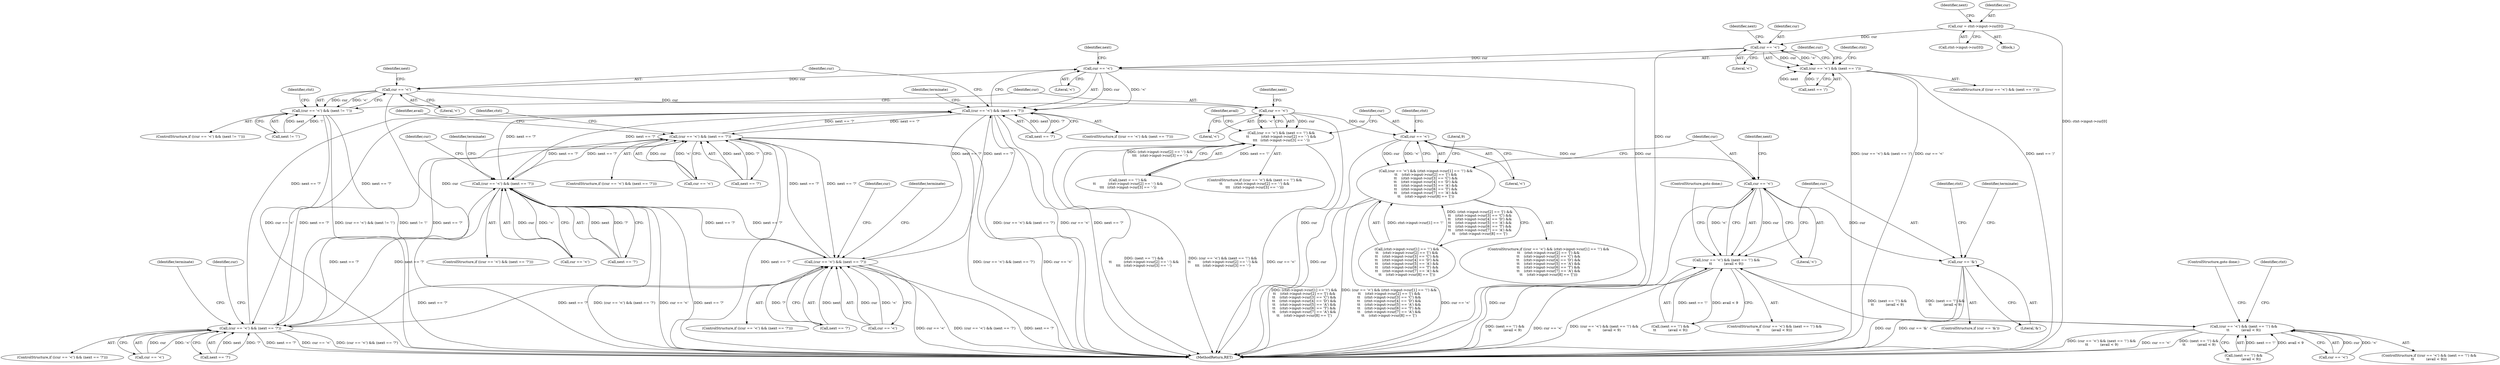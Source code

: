 digraph "0_Chrome_44a637b47793512bfb1d2589d43b8dc492a97629_1@array" {
"1001254" [label="(Call,cur = ctxt->input->cur[0])"];
"1001284" [label="(Call,cur == '<')"];
"1001283" [label="(Call,(cur == '<') && (next == '/'))"];
"1001300" [label="(Call,cur == '<')"];
"1001299" [label="(Call,(cur == '<') && (next == '?'))"];
"1000605" [label="(Call,(cur == '<') && (next == '?'))"];
"1002093" [label="(Call,(cur == '<') && (next == '?'))"];
"1002463" [label="(Call,(cur == '<') && (next == '?'))"];
"1002660" [label="(Call,(cur == '<') && (next == '?'))"];
"1001324" [label="(Call,cur == '<')"];
"1001323" [label="(Call,(cur == '<') && (next != '!'))"];
"1001340" [label="(Call,cur == '<')"];
"1001339" [label="(Call,(cur == '<') && (next == '!') &&\n\t\t           (ctxt->input->cur[2] == '-') &&\n\t\t\t   (ctxt->input->cur[3] == '-'))"];
"1001412" [label="(Call,cur == '<')"];
"1001411" [label="(Call,(cur == '<') && (ctxt->input->cur[1] == '!') &&\n\t\t    (ctxt->input->cur[2] == '[') &&\n\t\t    (ctxt->input->cur[3] == 'C') &&\n\t\t    (ctxt->input->cur[4] == 'D') &&\n\t\t    (ctxt->input->cur[5] == 'A') &&\n\t\t    (ctxt->input->cur[6] == 'T') &&\n\t\t    (ctxt->input->cur[7] == 'A') &&\n\t\t    (ctxt->input->cur[8] == '['))"];
"1001506" [label="(Call,cur == '<')"];
"1001505" [label="(Call,(cur == '<') && (next == '!') &&\n\t\t           (avail < 9))"];
"1002351" [label="(Call,(cur == '<') && (next == '!') &&\n\t\t           (avail < 9))"];
"1001520" [label="(Call,cur == '&')"];
"1001420" [label="(Identifier,ctxt)"];
"1000605" [label="(Call,(cur == '<') && (next == '?'))"];
"1001264" [label="(Identifier,next)"];
"1002671" [label="(Identifier,terminate)"];
"1001338" [label="(ControlStructure,if ((cur == '<') && (next == '!') &&\n\t\t           (ctxt->input->cur[2] == '-') &&\n\t\t\t   (ctxt->input->cur[3] == '-')))"];
"1001298" [label="(ControlStructure,if ((cur == '<') && (next == '?')))"];
"1002467" [label="(Call,next == '?')"];
"1003335" [label="(MethodReturn,RET)"];
"1001283" [label="(Call,(cur == '<') && (next == '/'))"];
"1001286" [label="(Literal,'<')"];
"1001293" [label="(Identifier,ctxt)"];
"1002104" [label="(Identifier,terminate)"];
"1001345" [label="(Identifier,next)"];
"1001304" [label="(Identifier,next)"];
"1001340" [label="(Call,cur == '<')"];
"1001303" [label="(Call,next == '?')"];
"1001282" [label="(ControlStructure,if ((cur == '<') && (next == '/')))"];
"1001256" [label="(Call,ctxt->input->cur[0])"];
"1001328" [label="(Identifier,next)"];
"1001255" [label="(Identifier,cur)"];
"1000606" [label="(Call,cur == '<')"];
"1001414" [label="(Literal,'<')"];
"1001254" [label="(Call,cur = ctxt->input->cur[0])"];
"1001287" [label="(Call,next == '/')"];
"1001519" [label="(ControlStructure,if (cur == '&'))"];
"1001310" [label="(Identifier,terminate)"];
"1001333" [label="(Identifier,ctxt)"];
"1001415" [label="(Call,(ctxt->input->cur[1] == '!') &&\n\t\t    (ctxt->input->cur[2] == '[') &&\n\t\t    (ctxt->input->cur[3] == 'C') &&\n\t\t    (ctxt->input->cur[4] == 'D') &&\n\t\t    (ctxt->input->cur[5] == 'A') &&\n\t\t    (ctxt->input->cur[6] == 'T') &&\n\t\t    (ctxt->input->cur[7] == 'A') &&\n\t\t    (ctxt->input->cur[8] == '['))"];
"1002127" [label="(Identifier,cur)"];
"1001341" [label="(Identifier,cur)"];
"1002660" [label="(Call,(cur == '<') && (next == '?'))"];
"1002464" [label="(Call,cur == '<')"];
"1000609" [label="(Call,next == '?')"];
"1001285" [label="(Identifier,cur)"];
"1002659" [label="(ControlStructure,if ((cur == '<') && (next == '?')))"];
"1002661" [label="(Call,cur == '<')"];
"1001370" [label="(Identifier,avail)"];
"1001343" [label="(Call,(next == '!') &&\n\t\t           (ctxt->input->cur[2] == '-') &&\n\t\t\t   (ctxt->input->cur[3] == '-'))"];
"1002355" [label="(Call,(next == '!') &&\n\t\t           (avail < 9))"];
"1002463" [label="(Call,(cur == '<') && (next == '?'))"];
"1002492" [label="(Identifier,cur)"];
"1001240" [label="(Block,)"];
"1001300" [label="(Call,cur == '<')"];
"1001413" [label="(Identifier,cur)"];
"1001288" [label="(Identifier,next)"];
"1001301" [label="(Identifier,cur)"];
"1000604" [label="(ControlStructure,if ((cur == '<') && (next == '?')))"];
"1001508" [label="(Literal,'<')"];
"1001410" [label="(ControlStructure,if ((cur == '<') && (ctxt->input->cur[1] == '!') &&\n\t\t    (ctxt->input->cur[2] == '[') &&\n\t\t    (ctxt->input->cur[3] == 'C') &&\n\t\t    (ctxt->input->cur[4] == 'D') &&\n\t\t    (ctxt->input->cur[5] == 'A') &&\n\t\t    (ctxt->input->cur[6] == 'T') &&\n\t\t    (ctxt->input->cur[7] == 'A') &&\n\t\t    (ctxt->input->cur[8] == '[')))"];
"1001511" [label="(Identifier,next)"];
"1002368" [label="(Identifier,ctxt)"];
"1002094" [label="(Call,cur == '<')"];
"1002092" [label="(ControlStructure,if ((cur == '<') && (next == '?')))"];
"1001544" [label="(Identifier,ctxt)"];
"1001504" [label="(ControlStructure,if ((cur == '<') && (next == '!') &&\n\t\t           (avail < 9)))"];
"1001520" [label="(Call,cur == '&')"];
"1001342" [label="(Literal,'<')"];
"1001517" [label="(ControlStructure,goto done;)"];
"1002097" [label="(Call,next == '?')"];
"1002694" [label="(Identifier,cur)"];
"1001326" [label="(Literal,'<')"];
"1001412" [label="(Call,cur == '<')"];
"1001323" [label="(Call,(cur == '<') && (next != '!'))"];
"1001327" [label="(Call,next != '!')"];
"1002474" [label="(Identifier,terminate)"];
"1002351" [label="(Call,(cur == '<') && (next == '!') &&\n\t\t           (avail < 9))"];
"1001299" [label="(Call,(cur == '<') && (next == '?'))"];
"1001325" [label="(Identifier,cur)"];
"1001522" [label="(Literal,'&')"];
"1001284" [label="(Call,cur == '<')"];
"1002352" [label="(Call,cur == '<')"];
"1001324" [label="(Call,cur == '<')"];
"1002350" [label="(ControlStructure,if ((cur == '<') && (next == '!') &&\n\t\t           (avail < 9)))"];
"1001302" [label="(Literal,'<')"];
"1001339" [label="(Call,(cur == '<') && (next == '!') &&\n\t\t           (ctxt->input->cur[2] == '-') &&\n\t\t\t   (ctxt->input->cur[3] == '-'))"];
"1002363" [label="(ControlStructure,goto done;)"];
"1001506" [label="(Call,cur == '<')"];
"1001509" [label="(Call,(next == '!') &&\n\t\t           (avail < 9))"];
"1001527" [label="(Identifier,terminate)"];
"1001496" [label="(Literal,9)"];
"1000615" [label="(Identifier,avail)"];
"1001322" [label="(ControlStructure,if ((cur == '<') && (next != '!')))"];
"1001521" [label="(Identifier,cur)"];
"1002093" [label="(Call,(cur == '<') && (next == '?'))"];
"1002664" [label="(Call,next == '?')"];
"1000810" [label="(Identifier,ctxt)"];
"1002462" [label="(ControlStructure,if ((cur == '<') && (next == '?')))"];
"1001411" [label="(Call,(cur == '<') && (ctxt->input->cur[1] == '!') &&\n\t\t    (ctxt->input->cur[2] == '[') &&\n\t\t    (ctxt->input->cur[3] == 'C') &&\n\t\t    (ctxt->input->cur[4] == 'D') &&\n\t\t    (ctxt->input->cur[5] == 'A') &&\n\t\t    (ctxt->input->cur[6] == 'T') &&\n\t\t    (ctxt->input->cur[7] == 'A') &&\n\t\t    (ctxt->input->cur[8] == '['))"];
"1001507" [label="(Identifier,cur)"];
"1001505" [label="(Call,(cur == '<') && (next == '!') &&\n\t\t           (avail < 9))"];
"1001254" -> "1001240"  [label="AST: "];
"1001254" -> "1001256"  [label="CFG: "];
"1001255" -> "1001254"  [label="AST: "];
"1001256" -> "1001254"  [label="AST: "];
"1001264" -> "1001254"  [label="CFG: "];
"1001254" -> "1003335"  [label="DDG: ctxt->input->cur[0]"];
"1001254" -> "1001284"  [label="DDG: cur"];
"1001284" -> "1001283"  [label="AST: "];
"1001284" -> "1001286"  [label="CFG: "];
"1001285" -> "1001284"  [label="AST: "];
"1001286" -> "1001284"  [label="AST: "];
"1001288" -> "1001284"  [label="CFG: "];
"1001283" -> "1001284"  [label="CFG: "];
"1001284" -> "1003335"  [label="DDG: cur"];
"1001284" -> "1001283"  [label="DDG: cur"];
"1001284" -> "1001283"  [label="DDG: '<'"];
"1001284" -> "1001300"  [label="DDG: cur"];
"1001283" -> "1001282"  [label="AST: "];
"1001283" -> "1001287"  [label="CFG: "];
"1001287" -> "1001283"  [label="AST: "];
"1001293" -> "1001283"  [label="CFG: "];
"1001301" -> "1001283"  [label="CFG: "];
"1001283" -> "1003335"  [label="DDG: (cur == '<') && (next == '/')"];
"1001283" -> "1003335"  [label="DDG: cur == '<'"];
"1001283" -> "1003335"  [label="DDG: next == '/'"];
"1001287" -> "1001283"  [label="DDG: next"];
"1001287" -> "1001283"  [label="DDG: '/'"];
"1001300" -> "1001299"  [label="AST: "];
"1001300" -> "1001302"  [label="CFG: "];
"1001301" -> "1001300"  [label="AST: "];
"1001302" -> "1001300"  [label="AST: "];
"1001304" -> "1001300"  [label="CFG: "];
"1001299" -> "1001300"  [label="CFG: "];
"1001300" -> "1003335"  [label="DDG: cur"];
"1001300" -> "1001299"  [label="DDG: cur"];
"1001300" -> "1001299"  [label="DDG: '<'"];
"1001300" -> "1001324"  [label="DDG: cur"];
"1001299" -> "1001298"  [label="AST: "];
"1001299" -> "1001303"  [label="CFG: "];
"1001303" -> "1001299"  [label="AST: "];
"1001310" -> "1001299"  [label="CFG: "];
"1001325" -> "1001299"  [label="CFG: "];
"1001299" -> "1003335"  [label="DDG: (cur == '<') && (next == '?')"];
"1001299" -> "1003335"  [label="DDG: cur == '<'"];
"1001299" -> "1003335"  [label="DDG: next == '?'"];
"1001299" -> "1000605"  [label="DDG: next == '?'"];
"1001303" -> "1001299"  [label="DDG: next"];
"1001303" -> "1001299"  [label="DDG: '?'"];
"1002093" -> "1001299"  [label="DDG: next == '?'"];
"1002660" -> "1001299"  [label="DDG: next == '?'"];
"1002463" -> "1001299"  [label="DDG: next == '?'"];
"1000605" -> "1001299"  [label="DDG: next == '?'"];
"1001299" -> "1002093"  [label="DDG: next == '?'"];
"1001299" -> "1002463"  [label="DDG: next == '?'"];
"1001299" -> "1002660"  [label="DDG: next == '?'"];
"1000605" -> "1000604"  [label="AST: "];
"1000605" -> "1000606"  [label="CFG: "];
"1000605" -> "1000609"  [label="CFG: "];
"1000606" -> "1000605"  [label="AST: "];
"1000609" -> "1000605"  [label="AST: "];
"1000615" -> "1000605"  [label="CFG: "];
"1000810" -> "1000605"  [label="CFG: "];
"1000605" -> "1003335"  [label="DDG: (cur == '<') && (next == '?')"];
"1000605" -> "1003335"  [label="DDG: cur == '<'"];
"1000605" -> "1003335"  [label="DDG: next == '?'"];
"1000606" -> "1000605"  [label="DDG: cur"];
"1000606" -> "1000605"  [label="DDG: '<'"];
"1002093" -> "1000605"  [label="DDG: next == '?'"];
"1002660" -> "1000605"  [label="DDG: next == '?'"];
"1002463" -> "1000605"  [label="DDG: next == '?'"];
"1000609" -> "1000605"  [label="DDG: next"];
"1000609" -> "1000605"  [label="DDG: '?'"];
"1000605" -> "1002093"  [label="DDG: next == '?'"];
"1000605" -> "1002463"  [label="DDG: next == '?'"];
"1000605" -> "1002660"  [label="DDG: next == '?'"];
"1002093" -> "1002092"  [label="AST: "];
"1002093" -> "1002094"  [label="CFG: "];
"1002093" -> "1002097"  [label="CFG: "];
"1002094" -> "1002093"  [label="AST: "];
"1002097" -> "1002093"  [label="AST: "];
"1002104" -> "1002093"  [label="CFG: "];
"1002127" -> "1002093"  [label="CFG: "];
"1002093" -> "1003335"  [label="DDG: next == '?'"];
"1002093" -> "1003335"  [label="DDG: (cur == '<') && (next == '?')"];
"1002093" -> "1003335"  [label="DDG: cur == '<'"];
"1002094" -> "1002093"  [label="DDG: cur"];
"1002094" -> "1002093"  [label="DDG: '<'"];
"1002660" -> "1002093"  [label="DDG: next == '?'"];
"1002463" -> "1002093"  [label="DDG: next == '?'"];
"1002097" -> "1002093"  [label="DDG: next"];
"1002097" -> "1002093"  [label="DDG: '?'"];
"1002093" -> "1002463"  [label="DDG: next == '?'"];
"1002093" -> "1002660"  [label="DDG: next == '?'"];
"1002463" -> "1002462"  [label="AST: "];
"1002463" -> "1002464"  [label="CFG: "];
"1002463" -> "1002467"  [label="CFG: "];
"1002464" -> "1002463"  [label="AST: "];
"1002467" -> "1002463"  [label="AST: "];
"1002474" -> "1002463"  [label="CFG: "];
"1002492" -> "1002463"  [label="CFG: "];
"1002463" -> "1003335"  [label="DDG: cur == '<'"];
"1002463" -> "1003335"  [label="DDG: (cur == '<') && (next == '?')"];
"1002463" -> "1003335"  [label="DDG: next == '?'"];
"1002464" -> "1002463"  [label="DDG: cur"];
"1002464" -> "1002463"  [label="DDG: '<'"];
"1002660" -> "1002463"  [label="DDG: next == '?'"];
"1002467" -> "1002463"  [label="DDG: next"];
"1002467" -> "1002463"  [label="DDG: '?'"];
"1002463" -> "1002660"  [label="DDG: next == '?'"];
"1002660" -> "1002659"  [label="AST: "];
"1002660" -> "1002661"  [label="CFG: "];
"1002660" -> "1002664"  [label="CFG: "];
"1002661" -> "1002660"  [label="AST: "];
"1002664" -> "1002660"  [label="AST: "];
"1002671" -> "1002660"  [label="CFG: "];
"1002694" -> "1002660"  [label="CFG: "];
"1002660" -> "1003335"  [label="DDG: next == '?'"];
"1002660" -> "1003335"  [label="DDG: cur == '<'"];
"1002660" -> "1003335"  [label="DDG: (cur == '<') && (next == '?')"];
"1002661" -> "1002660"  [label="DDG: cur"];
"1002661" -> "1002660"  [label="DDG: '<'"];
"1002664" -> "1002660"  [label="DDG: next"];
"1002664" -> "1002660"  [label="DDG: '?'"];
"1001324" -> "1001323"  [label="AST: "];
"1001324" -> "1001326"  [label="CFG: "];
"1001325" -> "1001324"  [label="AST: "];
"1001326" -> "1001324"  [label="AST: "];
"1001328" -> "1001324"  [label="CFG: "];
"1001323" -> "1001324"  [label="CFG: "];
"1001324" -> "1003335"  [label="DDG: cur"];
"1001324" -> "1001323"  [label="DDG: cur"];
"1001324" -> "1001323"  [label="DDG: '<'"];
"1001324" -> "1001340"  [label="DDG: cur"];
"1001323" -> "1001322"  [label="AST: "];
"1001323" -> "1001327"  [label="CFG: "];
"1001327" -> "1001323"  [label="AST: "];
"1001333" -> "1001323"  [label="CFG: "];
"1001341" -> "1001323"  [label="CFG: "];
"1001323" -> "1003335"  [label="DDG: cur == '<'"];
"1001323" -> "1003335"  [label="DDG: (cur == '<') && (next != '!')"];
"1001323" -> "1003335"  [label="DDG: next != '!'"];
"1001327" -> "1001323"  [label="DDG: next"];
"1001327" -> "1001323"  [label="DDG: '!'"];
"1001340" -> "1001339"  [label="AST: "];
"1001340" -> "1001342"  [label="CFG: "];
"1001341" -> "1001340"  [label="AST: "];
"1001342" -> "1001340"  [label="AST: "];
"1001345" -> "1001340"  [label="CFG: "];
"1001339" -> "1001340"  [label="CFG: "];
"1001340" -> "1003335"  [label="DDG: cur"];
"1001340" -> "1001339"  [label="DDG: cur"];
"1001340" -> "1001339"  [label="DDG: '<'"];
"1001340" -> "1001412"  [label="DDG: cur"];
"1001339" -> "1001338"  [label="AST: "];
"1001339" -> "1001343"  [label="CFG: "];
"1001343" -> "1001339"  [label="AST: "];
"1001370" -> "1001339"  [label="CFG: "];
"1001413" -> "1001339"  [label="CFG: "];
"1001339" -> "1003335"  [label="DDG: (next == '!') &&\n\t\t           (ctxt->input->cur[2] == '-') &&\n\t\t\t   (ctxt->input->cur[3] == '-')"];
"1001339" -> "1003335"  [label="DDG: (cur == '<') && (next == '!') &&\n\t\t           (ctxt->input->cur[2] == '-') &&\n\t\t\t   (ctxt->input->cur[3] == '-')"];
"1001339" -> "1003335"  [label="DDG: cur == '<'"];
"1001343" -> "1001339"  [label="DDG: next == '!'"];
"1001343" -> "1001339"  [label="DDG: (ctxt->input->cur[2] == '-') &&\n\t\t\t   (ctxt->input->cur[3] == '-')"];
"1001412" -> "1001411"  [label="AST: "];
"1001412" -> "1001414"  [label="CFG: "];
"1001413" -> "1001412"  [label="AST: "];
"1001414" -> "1001412"  [label="AST: "];
"1001420" -> "1001412"  [label="CFG: "];
"1001411" -> "1001412"  [label="CFG: "];
"1001412" -> "1003335"  [label="DDG: cur"];
"1001412" -> "1001411"  [label="DDG: cur"];
"1001412" -> "1001411"  [label="DDG: '<'"];
"1001412" -> "1001506"  [label="DDG: cur"];
"1001411" -> "1001410"  [label="AST: "];
"1001411" -> "1001415"  [label="CFG: "];
"1001415" -> "1001411"  [label="AST: "];
"1001496" -> "1001411"  [label="CFG: "];
"1001507" -> "1001411"  [label="CFG: "];
"1001411" -> "1003335"  [label="DDG: (ctxt->input->cur[1] == '!') &&\n\t\t    (ctxt->input->cur[2] == '[') &&\n\t\t    (ctxt->input->cur[3] == 'C') &&\n\t\t    (ctxt->input->cur[4] == 'D') &&\n\t\t    (ctxt->input->cur[5] == 'A') &&\n\t\t    (ctxt->input->cur[6] == 'T') &&\n\t\t    (ctxt->input->cur[7] == 'A') &&\n\t\t    (ctxt->input->cur[8] == '[')"];
"1001411" -> "1003335"  [label="DDG: (cur == '<') && (ctxt->input->cur[1] == '!') &&\n\t\t    (ctxt->input->cur[2] == '[') &&\n\t\t    (ctxt->input->cur[3] == 'C') &&\n\t\t    (ctxt->input->cur[4] == 'D') &&\n\t\t    (ctxt->input->cur[5] == 'A') &&\n\t\t    (ctxt->input->cur[6] == 'T') &&\n\t\t    (ctxt->input->cur[7] == 'A') &&\n\t\t    (ctxt->input->cur[8] == '[')"];
"1001411" -> "1003335"  [label="DDG: cur == '<'"];
"1001415" -> "1001411"  [label="DDG: ctxt->input->cur[1] == '!'"];
"1001415" -> "1001411"  [label="DDG: (ctxt->input->cur[2] == '[') &&\n\t\t    (ctxt->input->cur[3] == 'C') &&\n\t\t    (ctxt->input->cur[4] == 'D') &&\n\t\t    (ctxt->input->cur[5] == 'A') &&\n\t\t    (ctxt->input->cur[6] == 'T') &&\n\t\t    (ctxt->input->cur[7] == 'A') &&\n\t\t    (ctxt->input->cur[8] == '[')"];
"1001506" -> "1001505"  [label="AST: "];
"1001506" -> "1001508"  [label="CFG: "];
"1001507" -> "1001506"  [label="AST: "];
"1001508" -> "1001506"  [label="AST: "];
"1001511" -> "1001506"  [label="CFG: "];
"1001505" -> "1001506"  [label="CFG: "];
"1001506" -> "1003335"  [label="DDG: cur"];
"1001506" -> "1001505"  [label="DDG: cur"];
"1001506" -> "1001505"  [label="DDG: '<'"];
"1001506" -> "1001520"  [label="DDG: cur"];
"1001505" -> "1001504"  [label="AST: "];
"1001505" -> "1001509"  [label="CFG: "];
"1001509" -> "1001505"  [label="AST: "];
"1001517" -> "1001505"  [label="CFG: "];
"1001521" -> "1001505"  [label="CFG: "];
"1001505" -> "1003335"  [label="DDG: (next == '!') &&\n\t\t           (avail < 9)"];
"1001505" -> "1003335"  [label="DDG: cur == '<'"];
"1001505" -> "1003335"  [label="DDG: (cur == '<') && (next == '!') &&\n\t\t           (avail < 9)"];
"1002351" -> "1001505"  [label="DDG: (next == '!') &&\n\t\t           (avail < 9)"];
"1001509" -> "1001505"  [label="DDG: next == '!'"];
"1001509" -> "1001505"  [label="DDG: avail < 9"];
"1001505" -> "1002351"  [label="DDG: (next == '!') &&\n\t\t           (avail < 9)"];
"1002351" -> "1002350"  [label="AST: "];
"1002351" -> "1002352"  [label="CFG: "];
"1002351" -> "1002355"  [label="CFG: "];
"1002352" -> "1002351"  [label="AST: "];
"1002355" -> "1002351"  [label="AST: "];
"1002363" -> "1002351"  [label="CFG: "];
"1002368" -> "1002351"  [label="CFG: "];
"1002351" -> "1003335"  [label="DDG: (cur == '<') && (next == '!') &&\n\t\t           (avail < 9)"];
"1002351" -> "1003335"  [label="DDG: cur == '<'"];
"1002351" -> "1003335"  [label="DDG: (next == '!') &&\n\t\t           (avail < 9)"];
"1002352" -> "1002351"  [label="DDG: cur"];
"1002352" -> "1002351"  [label="DDG: '<'"];
"1002355" -> "1002351"  [label="DDG: next == '!'"];
"1002355" -> "1002351"  [label="DDG: avail < 9"];
"1001520" -> "1001519"  [label="AST: "];
"1001520" -> "1001522"  [label="CFG: "];
"1001521" -> "1001520"  [label="AST: "];
"1001522" -> "1001520"  [label="AST: "];
"1001527" -> "1001520"  [label="CFG: "];
"1001544" -> "1001520"  [label="CFG: "];
"1001520" -> "1003335"  [label="DDG: cur"];
"1001520" -> "1003335"  [label="DDG: cur == '&'"];
}

